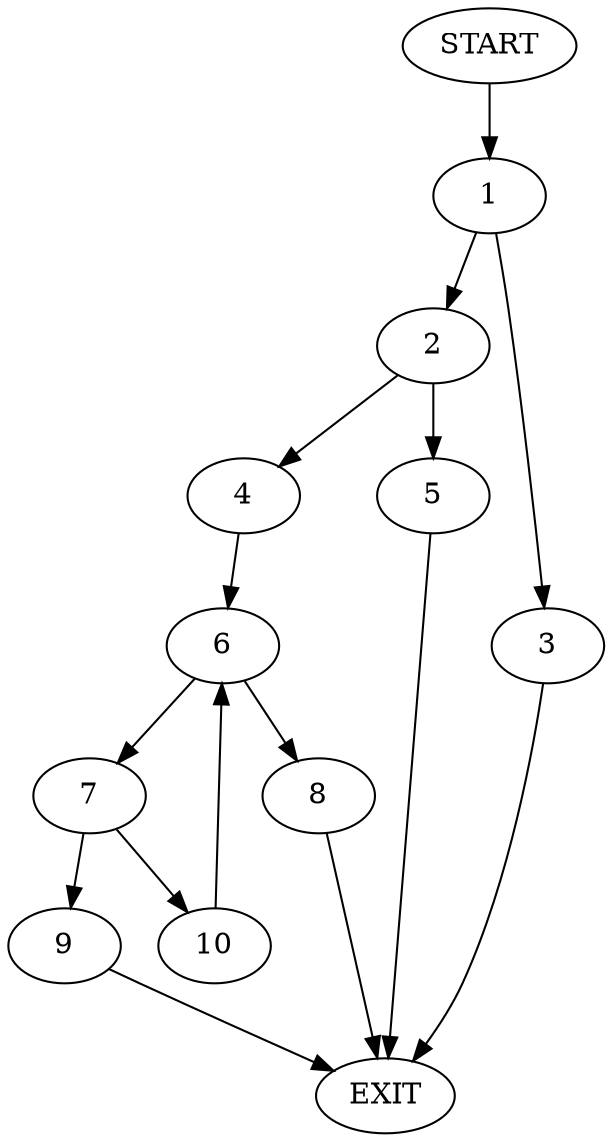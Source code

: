 digraph {
0 [label="START"]
11 [label="EXIT"]
0 -> 1
1 -> 2
1 -> 3
3 -> 11
2 -> 4
2 -> 5
4 -> 6
5 -> 11
6 -> 7
6 -> 8
8 -> 11
7 -> 9
7 -> 10
9 -> 11
10 -> 6
}
